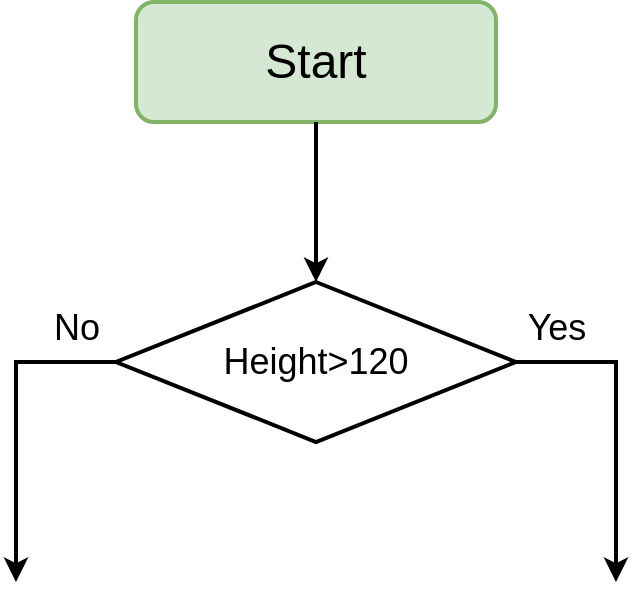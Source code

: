 <mxfile version="24.8.6">
  <diagram name="Page-1" id="w35dl2rGBpTBqtN0Fw_Y">
    <mxGraphModel dx="880" dy="512" grid="1" gridSize="10" guides="1" tooltips="1" connect="1" arrows="1" fold="1" page="1" pageScale="1" pageWidth="850" pageHeight="1100" math="0" shadow="0">
      <root>
        <mxCell id="0" />
        <mxCell id="1" parent="0" />
        <mxCell id="hhSzWLkPJUWTTeGqYU0L-1" value="Start" style="rounded=1;whiteSpace=wrap;html=1;fillColor=#d5e8d4;strokeColor=#82b366;strokeWidth=2;fontSize=24;" vertex="1" parent="1">
          <mxGeometry x="360" y="40" width="180" height="60" as="geometry" />
        </mxCell>
        <mxCell id="hhSzWLkPJUWTTeGqYU0L-2" value="" style="endArrow=classic;html=1;rounded=0;exitX=0.5;exitY=1;exitDx=0;exitDy=0;strokeWidth=2;" edge="1" parent="1" source="hhSzWLkPJUWTTeGqYU0L-1">
          <mxGeometry width="50" height="50" relative="1" as="geometry">
            <mxPoint x="430" y="290" as="sourcePoint" />
            <mxPoint x="450" y="180" as="targetPoint" />
          </mxGeometry>
        </mxCell>
        <mxCell id="hhSzWLkPJUWTTeGqYU0L-5" value="" style="edgeStyle=orthogonalEdgeStyle;rounded=0;orthogonalLoop=1;jettySize=auto;html=1;strokeWidth=2;" edge="1" parent="1" source="hhSzWLkPJUWTTeGqYU0L-3">
          <mxGeometry relative="1" as="geometry">
            <mxPoint x="300" y="330" as="targetPoint" />
            <Array as="points">
              <mxPoint x="300" y="220" />
            </Array>
          </mxGeometry>
        </mxCell>
        <mxCell id="hhSzWLkPJUWTTeGqYU0L-3" value="Height&amp;gt;120" style="rhombus;whiteSpace=wrap;html=1;strokeWidth=2;fontSize=18;" vertex="1" parent="1">
          <mxGeometry x="350" y="180" width="200" height="80" as="geometry" />
        </mxCell>
        <mxCell id="hhSzWLkPJUWTTeGqYU0L-7" value="" style="endArrow=classic;html=1;rounded=0;exitX=1;exitY=0.5;exitDx=0;exitDy=0;strokeWidth=2;" edge="1" parent="1" source="hhSzWLkPJUWTTeGqYU0L-3">
          <mxGeometry width="50" height="50" relative="1" as="geometry">
            <mxPoint x="430" y="290" as="sourcePoint" />
            <mxPoint x="600" y="330" as="targetPoint" />
            <Array as="points">
              <mxPoint x="590" y="220" />
              <mxPoint x="600" y="220" />
            </Array>
          </mxGeometry>
        </mxCell>
        <mxCell id="hhSzWLkPJUWTTeGqYU0L-8" value="&lt;font style=&quot;font-size: 18px;&quot;&gt;No&lt;/font&gt;" style="text;html=1;align=center;verticalAlign=middle;resizable=0;points=[];autosize=1;strokeColor=none;fillColor=none;" vertex="1" parent="1">
          <mxGeometry x="305" y="183" width="50" height="40" as="geometry" />
        </mxCell>
        <mxCell id="hhSzWLkPJUWTTeGqYU0L-9" value="&lt;font style=&quot;font-size: 18px;&quot;&gt;Yes&lt;/font&gt;" style="text;html=1;align=center;verticalAlign=middle;resizable=0;points=[];autosize=1;strokeColor=none;fillColor=none;" vertex="1" parent="1">
          <mxGeometry x="545" y="183" width="50" height="40" as="geometry" />
        </mxCell>
      </root>
    </mxGraphModel>
  </diagram>
</mxfile>
